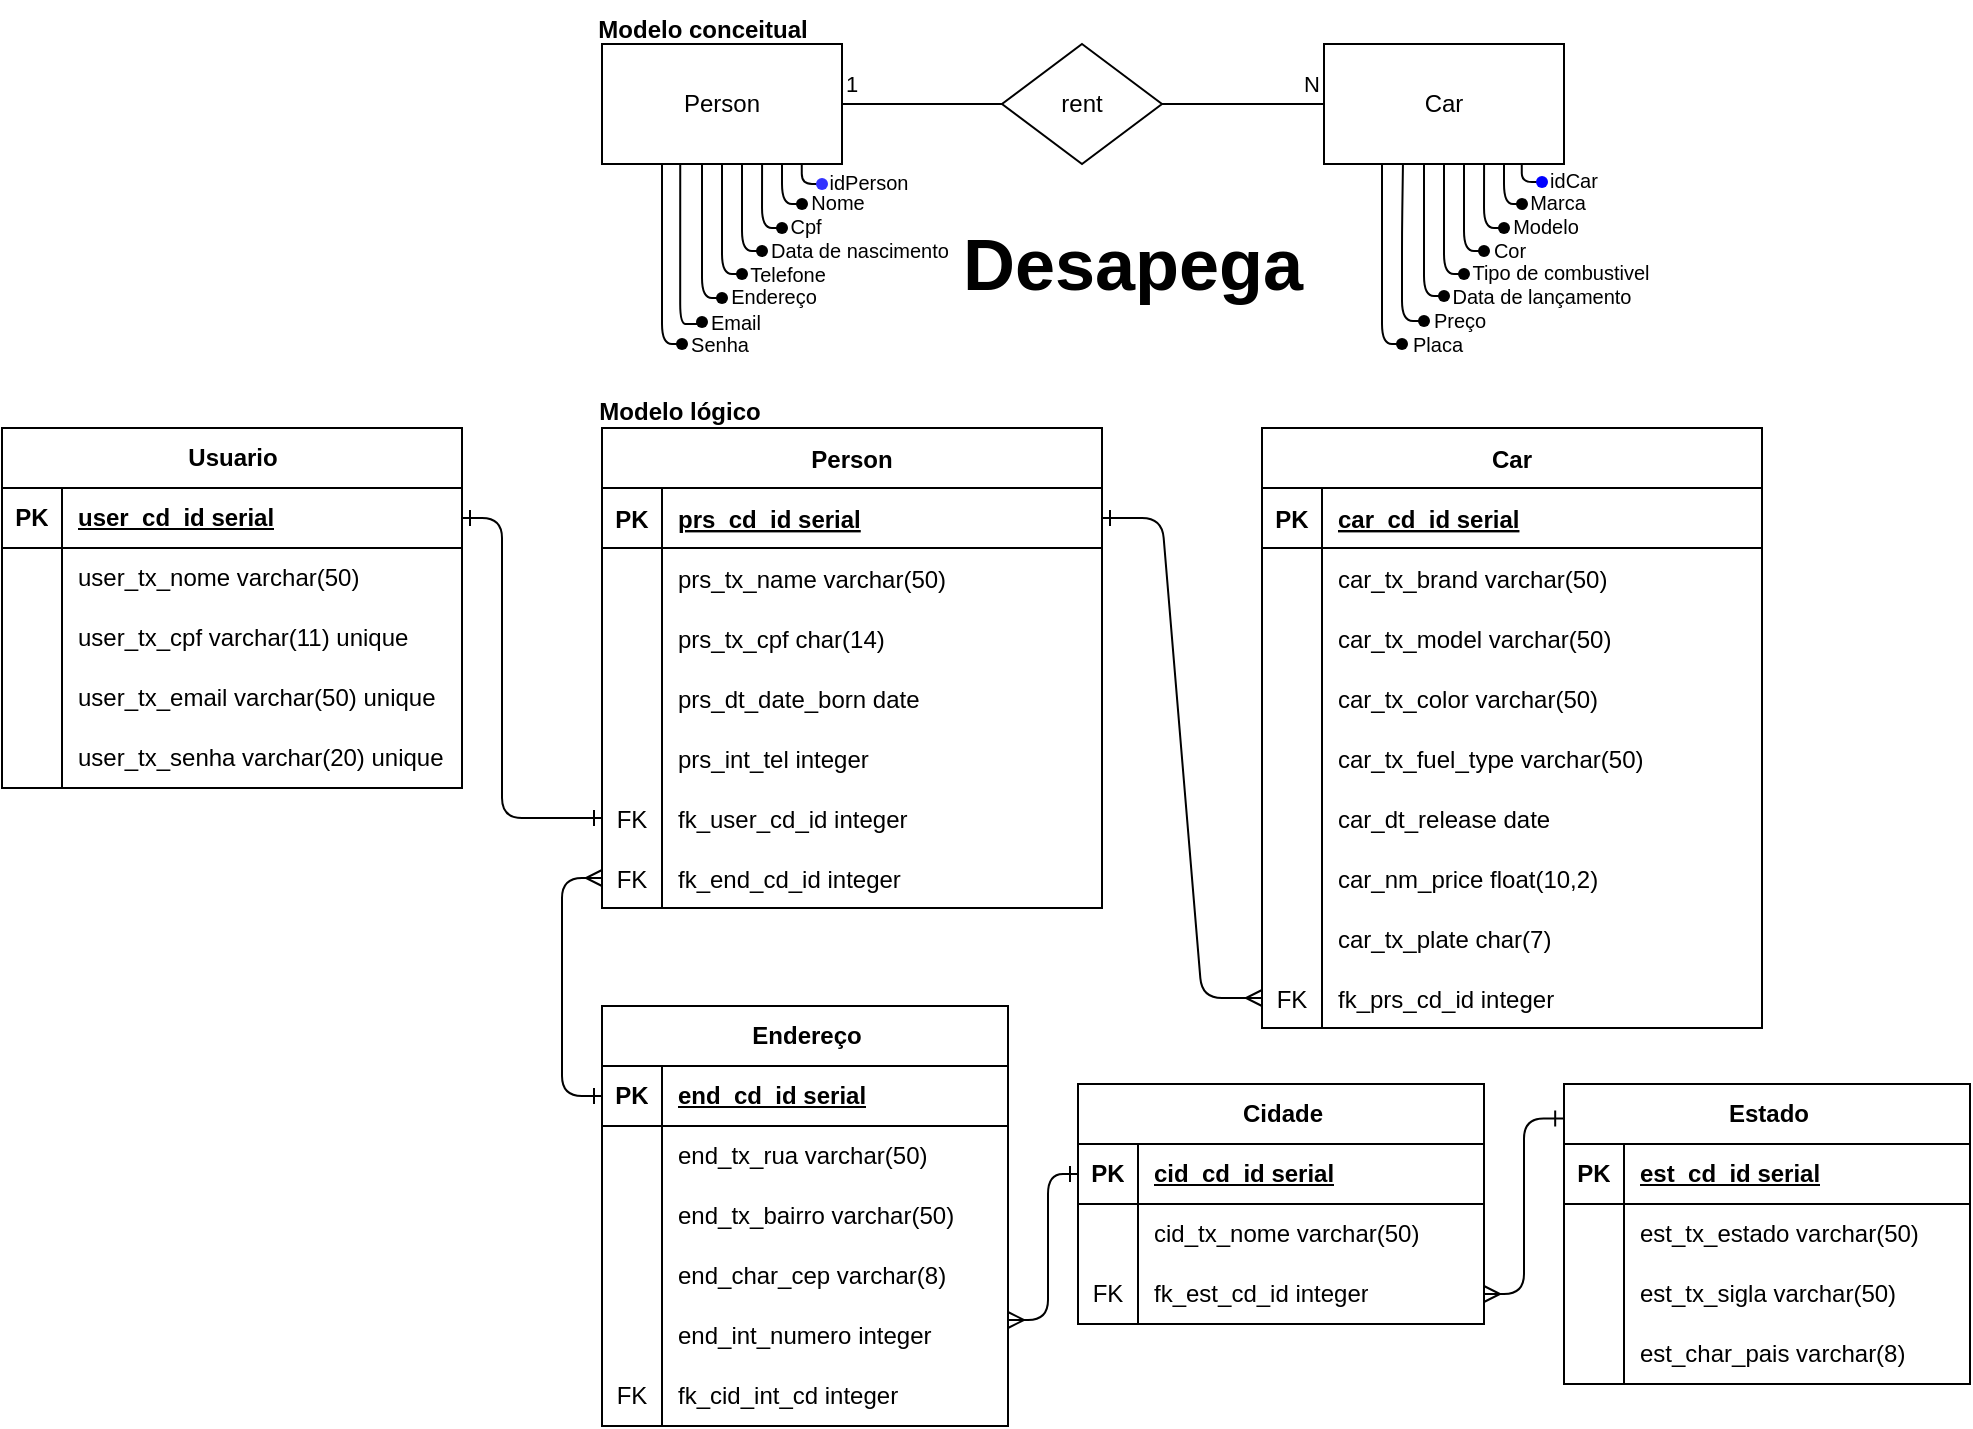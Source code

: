 <mxfile version="21.6.8" type="device">
  <diagram id="R2lEEEUBdFMjLlhIrx00" name="Page-1">
    <mxGraphModel dx="1143" dy="1246" grid="1" gridSize="10" guides="1" tooltips="1" connect="1" arrows="1" fold="1" page="1" pageScale="1" pageWidth="850" pageHeight="1100" math="0" shadow="0" extFonts="Permanent Marker^https://fonts.googleapis.com/css?family=Permanent+Marker">
      <root>
        <mxCell id="0" />
        <mxCell id="1" parent="0" />
        <mxCell id="C-vyLk0tnHw3VtMMgP7b-1" value="" style="edgeStyle=entityRelationEdgeStyle;endArrow=ERmany;startArrow=ERone;endFill=0;startFill=0;entryX=0;entryY=0.5;entryDx=0;entryDy=0;rounded=1;" parent="1" source="C-vyLk0tnHw3VtMMgP7b-24" target="DsiTZNn70ycX-_VobmkY-86" edge="1">
          <mxGeometry width="100" height="100" relative="1" as="geometry">
            <mxPoint x="340" y="720" as="sourcePoint" />
            <mxPoint x="440" y="620" as="targetPoint" />
          </mxGeometry>
        </mxCell>
        <mxCell id="C-vyLk0tnHw3VtMMgP7b-2" value="Car" style="shape=table;startSize=30;container=1;collapsible=1;childLayout=tableLayout;fixedRows=1;rowLines=0;fontStyle=1;align=center;resizeLast=1;rounded=0;" parent="1" vertex="1">
          <mxGeometry x="450" y="152" width="250" height="300" as="geometry" />
        </mxCell>
        <mxCell id="C-vyLk0tnHw3VtMMgP7b-3" value="" style="shape=partialRectangle;collapsible=0;dropTarget=0;pointerEvents=0;fillColor=none;points=[[0,0.5],[1,0.5]];portConstraint=eastwest;top=0;left=0;right=0;bottom=1;rounded=0;" parent="C-vyLk0tnHw3VtMMgP7b-2" vertex="1">
          <mxGeometry y="30" width="250" height="30" as="geometry" />
        </mxCell>
        <mxCell id="C-vyLk0tnHw3VtMMgP7b-4" value="PK" style="shape=partialRectangle;overflow=hidden;connectable=0;fillColor=none;top=0;left=0;bottom=0;right=0;fontStyle=1;rounded=0;" parent="C-vyLk0tnHw3VtMMgP7b-3" vertex="1">
          <mxGeometry width="30" height="30" as="geometry">
            <mxRectangle width="30" height="30" as="alternateBounds" />
          </mxGeometry>
        </mxCell>
        <mxCell id="C-vyLk0tnHw3VtMMgP7b-5" value="car_cd_id serial" style="shape=partialRectangle;overflow=hidden;connectable=0;fillColor=none;top=0;left=0;bottom=0;right=0;align=left;spacingLeft=6;fontStyle=5;rounded=0;" parent="C-vyLk0tnHw3VtMMgP7b-3" vertex="1">
          <mxGeometry x="30" width="220" height="30" as="geometry">
            <mxRectangle width="220" height="30" as="alternateBounds" />
          </mxGeometry>
        </mxCell>
        <mxCell id="C-vyLk0tnHw3VtMMgP7b-6" value="" style="shape=partialRectangle;collapsible=0;dropTarget=0;pointerEvents=0;fillColor=none;points=[[0,0.5],[1,0.5]];portConstraint=eastwest;top=0;left=0;right=0;bottom=0;rounded=0;" parent="C-vyLk0tnHw3VtMMgP7b-2" vertex="1">
          <mxGeometry y="60" width="250" height="30" as="geometry" />
        </mxCell>
        <mxCell id="C-vyLk0tnHw3VtMMgP7b-7" value="" style="shape=partialRectangle;overflow=hidden;connectable=0;fillColor=none;top=0;left=0;bottom=0;right=0;rounded=0;" parent="C-vyLk0tnHw3VtMMgP7b-6" vertex="1">
          <mxGeometry width="30" height="30" as="geometry">
            <mxRectangle width="30" height="30" as="alternateBounds" />
          </mxGeometry>
        </mxCell>
        <mxCell id="C-vyLk0tnHw3VtMMgP7b-8" value="car_tx_brand varchar(50)" style="shape=partialRectangle;overflow=hidden;connectable=0;fillColor=none;top=0;left=0;bottom=0;right=0;align=left;spacingLeft=6;rounded=0;" parent="C-vyLk0tnHw3VtMMgP7b-6" vertex="1">
          <mxGeometry x="30" width="220" height="30" as="geometry">
            <mxRectangle width="220" height="30" as="alternateBounds" />
          </mxGeometry>
        </mxCell>
        <mxCell id="C-vyLk0tnHw3VtMMgP7b-9" value="" style="shape=partialRectangle;collapsible=0;dropTarget=0;pointerEvents=0;fillColor=none;points=[[0,0.5],[1,0.5]];portConstraint=eastwest;top=0;left=0;right=0;bottom=0;rounded=0;" parent="C-vyLk0tnHw3VtMMgP7b-2" vertex="1">
          <mxGeometry y="90" width="250" height="30" as="geometry" />
        </mxCell>
        <mxCell id="C-vyLk0tnHw3VtMMgP7b-10" value="" style="shape=partialRectangle;overflow=hidden;connectable=0;fillColor=none;top=0;left=0;bottom=0;right=0;rounded=0;" parent="C-vyLk0tnHw3VtMMgP7b-9" vertex="1">
          <mxGeometry width="30" height="30" as="geometry">
            <mxRectangle width="30" height="30" as="alternateBounds" />
          </mxGeometry>
        </mxCell>
        <mxCell id="C-vyLk0tnHw3VtMMgP7b-11" value="car_tx_model varchar(50)" style="shape=partialRectangle;overflow=hidden;connectable=0;fillColor=none;top=0;left=0;bottom=0;right=0;align=left;spacingLeft=6;rounded=0;" parent="C-vyLk0tnHw3VtMMgP7b-9" vertex="1">
          <mxGeometry x="30" width="220" height="30" as="geometry">
            <mxRectangle width="220" height="30" as="alternateBounds" />
          </mxGeometry>
        </mxCell>
        <mxCell id="DsiTZNn70ycX-_VobmkY-77" value="" style="shape=partialRectangle;collapsible=0;dropTarget=0;pointerEvents=0;fillColor=none;points=[[0,0.5],[1,0.5]];portConstraint=eastwest;top=0;left=0;right=0;bottom=0;rounded=0;" parent="C-vyLk0tnHw3VtMMgP7b-2" vertex="1">
          <mxGeometry y="120" width="250" height="30" as="geometry" />
        </mxCell>
        <mxCell id="DsiTZNn70ycX-_VobmkY-78" value="" style="shape=partialRectangle;overflow=hidden;connectable=0;fillColor=none;top=0;left=0;bottom=0;right=0;rounded=0;" parent="DsiTZNn70ycX-_VobmkY-77" vertex="1">
          <mxGeometry width="30" height="30" as="geometry">
            <mxRectangle width="30" height="30" as="alternateBounds" />
          </mxGeometry>
        </mxCell>
        <mxCell id="DsiTZNn70ycX-_VobmkY-79" value="car_tx_color varchar(50)" style="shape=partialRectangle;overflow=hidden;connectable=0;fillColor=none;top=0;left=0;bottom=0;right=0;align=left;spacingLeft=6;rounded=0;" parent="DsiTZNn70ycX-_VobmkY-77" vertex="1">
          <mxGeometry x="30" width="220" height="30" as="geometry">
            <mxRectangle width="220" height="30" as="alternateBounds" />
          </mxGeometry>
        </mxCell>
        <mxCell id="DsiTZNn70ycX-_VobmkY-74" value="" style="shape=partialRectangle;collapsible=0;dropTarget=0;pointerEvents=0;fillColor=none;points=[[0,0.5],[1,0.5]];portConstraint=eastwest;top=0;left=0;right=0;bottom=0;rounded=0;" parent="C-vyLk0tnHw3VtMMgP7b-2" vertex="1">
          <mxGeometry y="150" width="250" height="30" as="geometry" />
        </mxCell>
        <mxCell id="DsiTZNn70ycX-_VobmkY-75" value="" style="shape=partialRectangle;overflow=hidden;connectable=0;fillColor=none;top=0;left=0;bottom=0;right=0;rounded=0;" parent="DsiTZNn70ycX-_VobmkY-74" vertex="1">
          <mxGeometry width="30" height="30" as="geometry">
            <mxRectangle width="30" height="30" as="alternateBounds" />
          </mxGeometry>
        </mxCell>
        <mxCell id="DsiTZNn70ycX-_VobmkY-76" value="car_tx_fuel_type varchar(50)" style="shape=partialRectangle;overflow=hidden;connectable=0;fillColor=none;top=0;left=0;bottom=0;right=0;align=left;spacingLeft=6;rounded=0;" parent="DsiTZNn70ycX-_VobmkY-74" vertex="1">
          <mxGeometry x="30" width="220" height="30" as="geometry">
            <mxRectangle width="220" height="30" as="alternateBounds" />
          </mxGeometry>
        </mxCell>
        <mxCell id="DsiTZNn70ycX-_VobmkY-55" value="" style="shape=partialRectangle;collapsible=0;dropTarget=0;pointerEvents=0;fillColor=none;points=[[0,0.5],[1,0.5]];portConstraint=eastwest;top=0;left=0;right=0;bottom=0;rounded=0;" parent="C-vyLk0tnHw3VtMMgP7b-2" vertex="1">
          <mxGeometry y="180" width="250" height="30" as="geometry" />
        </mxCell>
        <mxCell id="DsiTZNn70ycX-_VobmkY-56" value="" style="shape=partialRectangle;overflow=hidden;connectable=0;fillColor=none;top=0;left=0;bottom=0;right=0;rounded=0;" parent="DsiTZNn70ycX-_VobmkY-55" vertex="1">
          <mxGeometry width="30" height="30" as="geometry">
            <mxRectangle width="30" height="30" as="alternateBounds" />
          </mxGeometry>
        </mxCell>
        <mxCell id="DsiTZNn70ycX-_VobmkY-57" value="car_dt_release date" style="shape=partialRectangle;overflow=hidden;connectable=0;fillColor=none;top=0;left=0;bottom=0;right=0;align=left;spacingLeft=6;rounded=0;" parent="DsiTZNn70ycX-_VobmkY-55" vertex="1">
          <mxGeometry x="30" width="220" height="30" as="geometry">
            <mxRectangle width="220" height="30" as="alternateBounds" />
          </mxGeometry>
        </mxCell>
        <mxCell id="DsiTZNn70ycX-_VobmkY-97" value="" style="shape=partialRectangle;collapsible=0;dropTarget=0;pointerEvents=0;fillColor=none;points=[[0,0.5],[1,0.5]];portConstraint=eastwest;top=0;left=0;right=0;bottom=0;rounded=0;" parent="C-vyLk0tnHw3VtMMgP7b-2" vertex="1">
          <mxGeometry y="210" width="250" height="30" as="geometry" />
        </mxCell>
        <mxCell id="DsiTZNn70ycX-_VobmkY-98" value="" style="shape=partialRectangle;overflow=hidden;connectable=0;fillColor=none;top=0;left=0;bottom=0;right=0;rounded=0;" parent="DsiTZNn70ycX-_VobmkY-97" vertex="1">
          <mxGeometry width="30" height="30" as="geometry">
            <mxRectangle width="30" height="30" as="alternateBounds" />
          </mxGeometry>
        </mxCell>
        <mxCell id="DsiTZNn70ycX-_VobmkY-99" value="car_nm_price float(10,2)" style="shape=partialRectangle;overflow=hidden;connectable=0;fillColor=none;top=0;left=0;bottom=0;right=0;align=left;spacingLeft=6;rounded=0;" parent="DsiTZNn70ycX-_VobmkY-97" vertex="1">
          <mxGeometry x="30" width="220" height="30" as="geometry">
            <mxRectangle width="220" height="30" as="alternateBounds" />
          </mxGeometry>
        </mxCell>
        <mxCell id="DsiTZNn70ycX-_VobmkY-100" value="" style="shape=partialRectangle;collapsible=0;dropTarget=0;pointerEvents=0;fillColor=none;points=[[0,0.5],[1,0.5]];portConstraint=eastwest;top=0;left=0;right=0;bottom=0;rounded=0;" parent="C-vyLk0tnHw3VtMMgP7b-2" vertex="1">
          <mxGeometry y="240" width="250" height="30" as="geometry" />
        </mxCell>
        <mxCell id="DsiTZNn70ycX-_VobmkY-101" value="" style="shape=partialRectangle;overflow=hidden;connectable=0;fillColor=none;top=0;left=0;bottom=0;right=0;rounded=0;" parent="DsiTZNn70ycX-_VobmkY-100" vertex="1">
          <mxGeometry width="30" height="30" as="geometry">
            <mxRectangle width="30" height="30" as="alternateBounds" />
          </mxGeometry>
        </mxCell>
        <mxCell id="DsiTZNn70ycX-_VobmkY-102" value="car_tx_plate char(7)" style="shape=partialRectangle;overflow=hidden;connectable=0;fillColor=none;top=0;left=0;bottom=0;right=0;align=left;spacingLeft=6;rounded=0;" parent="DsiTZNn70ycX-_VobmkY-100" vertex="1">
          <mxGeometry x="30" width="220" height="30" as="geometry">
            <mxRectangle width="220" height="30" as="alternateBounds" />
          </mxGeometry>
        </mxCell>
        <mxCell id="DsiTZNn70ycX-_VobmkY-86" value="" style="shape=partialRectangle;collapsible=0;dropTarget=0;pointerEvents=0;fillColor=none;points=[[0,0.5],[1,0.5]];portConstraint=eastwest;top=0;left=0;right=0;bottom=0;rounded=0;" parent="C-vyLk0tnHw3VtMMgP7b-2" vertex="1">
          <mxGeometry y="270" width="250" height="30" as="geometry" />
        </mxCell>
        <mxCell id="DsiTZNn70ycX-_VobmkY-87" value="FK" style="shape=partialRectangle;overflow=hidden;connectable=0;fillColor=none;top=0;left=0;bottom=0;right=0;rounded=0;" parent="DsiTZNn70ycX-_VobmkY-86" vertex="1">
          <mxGeometry width="30" height="30" as="geometry">
            <mxRectangle width="30" height="30" as="alternateBounds" />
          </mxGeometry>
        </mxCell>
        <mxCell id="DsiTZNn70ycX-_VobmkY-88" value="fk_prs_cd_id integer" style="shape=partialRectangle;overflow=hidden;connectable=0;fillColor=none;top=0;left=0;bottom=0;right=0;align=left;spacingLeft=6;rounded=0;" parent="DsiTZNn70ycX-_VobmkY-86" vertex="1">
          <mxGeometry x="30" width="220" height="30" as="geometry">
            <mxRectangle width="220" height="30" as="alternateBounds" />
          </mxGeometry>
        </mxCell>
        <mxCell id="C-vyLk0tnHw3VtMMgP7b-23" value="Person" style="shape=table;startSize=30;container=1;collapsible=1;childLayout=tableLayout;fixedRows=1;rowLines=0;fontStyle=1;align=center;resizeLast=1;rounded=0;" parent="1" vertex="1">
          <mxGeometry x="120" y="152" width="250" height="240" as="geometry" />
        </mxCell>
        <mxCell id="C-vyLk0tnHw3VtMMgP7b-24" value="" style="shape=partialRectangle;collapsible=0;dropTarget=0;pointerEvents=0;fillColor=none;points=[[0,0.5],[1,0.5]];portConstraint=eastwest;top=0;left=0;right=0;bottom=1;rounded=0;" parent="C-vyLk0tnHw3VtMMgP7b-23" vertex="1">
          <mxGeometry y="30" width="250" height="30" as="geometry" />
        </mxCell>
        <mxCell id="C-vyLk0tnHw3VtMMgP7b-25" value="PK" style="shape=partialRectangle;overflow=hidden;connectable=0;fillColor=none;top=0;left=0;bottom=0;right=0;fontStyle=1;rounded=0;" parent="C-vyLk0tnHw3VtMMgP7b-24" vertex="1">
          <mxGeometry width="30" height="30" as="geometry">
            <mxRectangle width="30" height="30" as="alternateBounds" />
          </mxGeometry>
        </mxCell>
        <mxCell id="C-vyLk0tnHw3VtMMgP7b-26" value="prs_cd_id serial" style="shape=partialRectangle;overflow=hidden;connectable=0;fillColor=none;top=0;left=0;bottom=0;right=0;align=left;spacingLeft=6;fontStyle=5;rounded=0;" parent="C-vyLk0tnHw3VtMMgP7b-24" vertex="1">
          <mxGeometry x="30" width="220" height="30" as="geometry">
            <mxRectangle width="220" height="30" as="alternateBounds" />
          </mxGeometry>
        </mxCell>
        <mxCell id="C-vyLk0tnHw3VtMMgP7b-27" value="" style="shape=partialRectangle;collapsible=0;dropTarget=0;pointerEvents=0;fillColor=none;points=[[0,0.5],[1,0.5]];portConstraint=eastwest;top=0;left=0;right=0;bottom=0;rounded=0;" parent="C-vyLk0tnHw3VtMMgP7b-23" vertex="1">
          <mxGeometry y="60" width="250" height="30" as="geometry" />
        </mxCell>
        <mxCell id="C-vyLk0tnHw3VtMMgP7b-28" value="" style="shape=partialRectangle;overflow=hidden;connectable=0;fillColor=none;top=0;left=0;bottom=0;right=0;rounded=0;" parent="C-vyLk0tnHw3VtMMgP7b-27" vertex="1">
          <mxGeometry width="30" height="30" as="geometry">
            <mxRectangle width="30" height="30" as="alternateBounds" />
          </mxGeometry>
        </mxCell>
        <mxCell id="C-vyLk0tnHw3VtMMgP7b-29" value="prs_tx_name varchar(50)" style="shape=partialRectangle;overflow=hidden;connectable=0;fillColor=none;top=0;left=0;bottom=0;right=0;align=left;spacingLeft=6;rounded=0;" parent="C-vyLk0tnHw3VtMMgP7b-27" vertex="1">
          <mxGeometry x="30" width="220" height="30" as="geometry">
            <mxRectangle width="220" height="30" as="alternateBounds" />
          </mxGeometry>
        </mxCell>
        <mxCell id="DsiTZNn70ycX-_VobmkY-1" value="" style="shape=partialRectangle;collapsible=0;dropTarget=0;pointerEvents=0;fillColor=none;points=[[0,0.5],[1,0.5]];portConstraint=eastwest;top=0;left=0;right=0;bottom=0;rounded=0;" parent="C-vyLk0tnHw3VtMMgP7b-23" vertex="1">
          <mxGeometry y="90" width="250" height="30" as="geometry" />
        </mxCell>
        <mxCell id="DsiTZNn70ycX-_VobmkY-2" value="" style="shape=partialRectangle;overflow=hidden;connectable=0;fillColor=none;top=0;left=0;bottom=0;right=0;rounded=0;" parent="DsiTZNn70ycX-_VobmkY-1" vertex="1">
          <mxGeometry width="30" height="30" as="geometry">
            <mxRectangle width="30" height="30" as="alternateBounds" />
          </mxGeometry>
        </mxCell>
        <mxCell id="DsiTZNn70ycX-_VobmkY-3" value="prs_tx_cpf char(14)" style="shape=partialRectangle;overflow=hidden;connectable=0;fillColor=none;top=0;left=0;bottom=0;right=0;align=left;spacingLeft=6;rounded=0;" parent="DsiTZNn70ycX-_VobmkY-1" vertex="1">
          <mxGeometry x="30" width="220" height="30" as="geometry">
            <mxRectangle width="220" height="30" as="alternateBounds" />
          </mxGeometry>
        </mxCell>
        <mxCell id="DsiTZNn70ycX-_VobmkY-4" value="" style="shape=partialRectangle;collapsible=0;dropTarget=0;pointerEvents=0;fillColor=none;points=[[0,0.5],[1,0.5]];portConstraint=eastwest;top=0;left=0;right=0;bottom=0;rounded=0;" parent="C-vyLk0tnHw3VtMMgP7b-23" vertex="1">
          <mxGeometry y="120" width="250" height="30" as="geometry" />
        </mxCell>
        <mxCell id="DsiTZNn70ycX-_VobmkY-5" value="" style="shape=partialRectangle;overflow=hidden;connectable=0;fillColor=none;top=0;left=0;bottom=0;right=0;rounded=0;" parent="DsiTZNn70ycX-_VobmkY-4" vertex="1">
          <mxGeometry width="30" height="30" as="geometry">
            <mxRectangle width="30" height="30" as="alternateBounds" />
          </mxGeometry>
        </mxCell>
        <mxCell id="DsiTZNn70ycX-_VobmkY-6" value="prs_dt_date_born date" style="shape=partialRectangle;overflow=hidden;connectable=0;fillColor=none;top=0;left=0;bottom=0;right=0;align=left;spacingLeft=6;rounded=0;" parent="DsiTZNn70ycX-_VobmkY-4" vertex="1">
          <mxGeometry x="30" width="220" height="30" as="geometry">
            <mxRectangle width="220" height="30" as="alternateBounds" />
          </mxGeometry>
        </mxCell>
        <mxCell id="DsiTZNn70ycX-_VobmkY-7" value="" style="shape=partialRectangle;collapsible=0;dropTarget=0;pointerEvents=0;fillColor=none;points=[[0,0.5],[1,0.5]];portConstraint=eastwest;top=0;left=0;right=0;bottom=0;rounded=0;" parent="C-vyLk0tnHw3VtMMgP7b-23" vertex="1">
          <mxGeometry y="150" width="250" height="30" as="geometry" />
        </mxCell>
        <mxCell id="DsiTZNn70ycX-_VobmkY-8" value="" style="shape=partialRectangle;overflow=hidden;connectable=0;fillColor=none;top=0;left=0;bottom=0;right=0;rounded=0;" parent="DsiTZNn70ycX-_VobmkY-7" vertex="1">
          <mxGeometry width="30" height="30" as="geometry">
            <mxRectangle width="30" height="30" as="alternateBounds" />
          </mxGeometry>
        </mxCell>
        <mxCell id="DsiTZNn70ycX-_VobmkY-9" value="prs_int_tel integer" style="shape=partialRectangle;overflow=hidden;connectable=0;fillColor=none;top=0;left=0;bottom=0;right=0;align=left;spacingLeft=6;rounded=0;" parent="DsiTZNn70ycX-_VobmkY-7" vertex="1">
          <mxGeometry x="30" width="220" height="30" as="geometry">
            <mxRectangle width="220" height="30" as="alternateBounds" />
          </mxGeometry>
        </mxCell>
        <mxCell id="v4RCr3FpycXayM6kKapO-109" value="" style="shape=partialRectangle;collapsible=0;dropTarget=0;pointerEvents=0;fillColor=none;points=[[0,0.5],[1,0.5]];portConstraint=eastwest;top=0;left=0;right=0;bottom=0;rounded=0;" vertex="1" parent="C-vyLk0tnHw3VtMMgP7b-23">
          <mxGeometry y="180" width="250" height="30" as="geometry" />
        </mxCell>
        <mxCell id="v4RCr3FpycXayM6kKapO-110" value="FK" style="shape=partialRectangle;overflow=hidden;connectable=0;fillColor=none;top=0;left=0;bottom=0;right=0;rounded=0;" vertex="1" parent="v4RCr3FpycXayM6kKapO-109">
          <mxGeometry width="30" height="30" as="geometry">
            <mxRectangle width="30" height="30" as="alternateBounds" />
          </mxGeometry>
        </mxCell>
        <mxCell id="v4RCr3FpycXayM6kKapO-111" value="fk_user_cd_id integer" style="shape=partialRectangle;overflow=hidden;connectable=0;fillColor=none;top=0;left=0;bottom=0;right=0;align=left;spacingLeft=6;rounded=0;" vertex="1" parent="v4RCr3FpycXayM6kKapO-109">
          <mxGeometry x="30" width="220" height="30" as="geometry">
            <mxRectangle width="220" height="30" as="alternateBounds" />
          </mxGeometry>
        </mxCell>
        <mxCell id="v4RCr3FpycXayM6kKapO-113" value="" style="shape=partialRectangle;collapsible=0;dropTarget=0;pointerEvents=0;fillColor=none;points=[[0,0.5],[1,0.5]];portConstraint=eastwest;top=0;left=0;right=0;bottom=0;rounded=0;" vertex="1" parent="C-vyLk0tnHw3VtMMgP7b-23">
          <mxGeometry y="210" width="250" height="30" as="geometry" />
        </mxCell>
        <mxCell id="v4RCr3FpycXayM6kKapO-114" value="FK" style="shape=partialRectangle;overflow=hidden;connectable=0;fillColor=none;top=0;left=0;bottom=0;right=0;rounded=0;" vertex="1" parent="v4RCr3FpycXayM6kKapO-113">
          <mxGeometry width="30" height="30" as="geometry">
            <mxRectangle width="30" height="30" as="alternateBounds" />
          </mxGeometry>
        </mxCell>
        <mxCell id="v4RCr3FpycXayM6kKapO-115" value="fk_end_cd_id integer" style="shape=partialRectangle;overflow=hidden;connectable=0;fillColor=none;top=0;left=0;bottom=0;right=0;align=left;spacingLeft=6;rounded=0;" vertex="1" parent="v4RCr3FpycXayM6kKapO-113">
          <mxGeometry x="30" width="220" height="30" as="geometry">
            <mxRectangle width="220" height="30" as="alternateBounds" />
          </mxGeometry>
        </mxCell>
        <mxCell id="DsiTZNn70ycX-_VobmkY-10" value="Person" style="rounded=0;whiteSpace=wrap;html=1;" parent="1" vertex="1">
          <mxGeometry x="120" y="-40" width="120" height="60" as="geometry" />
        </mxCell>
        <mxCell id="DsiTZNn70ycX-_VobmkY-12" value="rent" style="rhombus;whiteSpace=wrap;html=1;rounded=0;" parent="1" vertex="1">
          <mxGeometry x="320" y="-40" width="80" height="60" as="geometry" />
        </mxCell>
        <mxCell id="DsiTZNn70ycX-_VobmkY-13" value="" style="endArrow=none;html=1;rounded=0;exitX=1;exitY=0.5;exitDx=0;exitDy=0;entryX=0;entryY=0.5;entryDx=0;entryDy=0;" parent="1" source="DsiTZNn70ycX-_VobmkY-10" target="DsiTZNn70ycX-_VobmkY-12" edge="1">
          <mxGeometry width="50" height="50" relative="1" as="geometry">
            <mxPoint x="360" y="150" as="sourcePoint" />
            <mxPoint x="410" y="100" as="targetPoint" />
          </mxGeometry>
        </mxCell>
        <mxCell id="DsiTZNn70ycX-_VobmkY-14" value="" style="endArrow=none;html=1;rounded=0;entryX=0;entryY=0.5;entryDx=0;entryDy=0;" parent="1" edge="1">
          <mxGeometry width="50" height="50" relative="1" as="geometry">
            <mxPoint x="400" y="-10" as="sourcePoint" />
            <mxPoint x="490" y="-10" as="targetPoint" />
          </mxGeometry>
        </mxCell>
        <mxCell id="DsiTZNn70ycX-_VobmkY-16" style="edgeStyle=orthogonalEdgeStyle;rounded=1;orthogonalLoop=1;jettySize=auto;html=1;entryX=0.75;entryY=1;entryDx=0;entryDy=0;endArrow=none;endFill=0;" parent="1" source="DsiTZNn70ycX-_VobmkY-15" target="DsiTZNn70ycX-_VobmkY-10" edge="1">
          <mxGeometry relative="1" as="geometry" />
        </mxCell>
        <mxCell id="DsiTZNn70ycX-_VobmkY-15" value="" style="shape=waypoint;sketch=0;fillStyle=solid;size=6;pointerEvents=1;points=[];fillColor=none;resizable=0;rotatable=0;perimeter=centerPerimeter;snapToPoint=1;rounded=0;" parent="1" vertex="1">
          <mxGeometry x="210" y="30" width="20" height="20" as="geometry" />
        </mxCell>
        <mxCell id="DsiTZNn70ycX-_VobmkY-18" value="&lt;font style=&quot;font-size: 10px;&quot;&gt;Nome&lt;/font&gt;" style="text;html=1;strokeColor=none;fillColor=none;align=center;verticalAlign=middle;whiteSpace=wrap;rounded=0;" parent="1" vertex="1">
          <mxGeometry x="220" y="31" width="36" height="15" as="geometry" />
        </mxCell>
        <mxCell id="DsiTZNn70ycX-_VobmkY-19" value="&lt;font style=&quot;font-size: 10px;&quot;&gt;Cpf&lt;/font&gt;" style="text;html=1;strokeColor=none;fillColor=none;align=center;verticalAlign=middle;whiteSpace=wrap;rounded=0;" parent="1" vertex="1">
          <mxGeometry x="209" y="43" width="26" height="15" as="geometry" />
        </mxCell>
        <mxCell id="DsiTZNn70ycX-_VobmkY-21" style="edgeStyle=orthogonalEdgeStyle;rounded=1;orthogonalLoop=1;jettySize=auto;html=1;entryX=0.667;entryY=1;entryDx=0;entryDy=0;entryPerimeter=0;endArrow=none;endFill=0;" parent="1" source="DsiTZNn70ycX-_VobmkY-20" target="DsiTZNn70ycX-_VobmkY-10" edge="1">
          <mxGeometry relative="1" as="geometry" />
        </mxCell>
        <mxCell id="DsiTZNn70ycX-_VobmkY-20" value="" style="shape=waypoint;sketch=0;fillStyle=solid;size=6;pointerEvents=1;points=[];fillColor=none;resizable=0;rotatable=0;perimeter=centerPerimeter;snapToPoint=1;rounded=0;" parent="1" vertex="1">
          <mxGeometry x="200" y="42" width="20" height="20" as="geometry" />
        </mxCell>
        <mxCell id="DsiTZNn70ycX-_VobmkY-23" value="&lt;font style=&quot;font-size: 10px;&quot;&gt;Data de nascimento&lt;/font&gt;" style="text;html=1;strokeColor=none;fillColor=none;align=center;verticalAlign=middle;whiteSpace=wrap;rounded=0;" parent="1" vertex="1">
          <mxGeometry x="201" y="55" width="96" height="15" as="geometry" />
        </mxCell>
        <mxCell id="DsiTZNn70ycX-_VobmkY-25" style="edgeStyle=orthogonalEdgeStyle;shape=connector;rounded=1;orthogonalLoop=1;jettySize=auto;html=1;labelBackgroundColor=default;strokeColor=default;fontFamily=Helvetica;fontSize=11;fontColor=default;endArrow=none;endFill=0;" parent="1" source="DsiTZNn70ycX-_VobmkY-24" edge="1">
          <mxGeometry relative="1" as="geometry">
            <mxPoint x="214" y="64.5" as="sourcePoint" />
            <mxPoint x="190" y="20" as="targetPoint" />
            <Array as="points">
              <mxPoint x="190" y="64" />
            </Array>
          </mxGeometry>
        </mxCell>
        <mxCell id="DsiTZNn70ycX-_VobmkY-24" value="" style="shape=waypoint;sketch=0;fillStyle=solid;size=6;pointerEvents=1;points=[];fillColor=none;resizable=0;rotatable=0;perimeter=centerPerimeter;snapToPoint=1;rounded=0;" parent="1" vertex="1">
          <mxGeometry x="190" y="53.5" width="20" height="20" as="geometry" />
        </mxCell>
        <mxCell id="DsiTZNn70ycX-_VobmkY-27" value="&lt;font style=&quot;font-size: 10px;&quot;&gt;Telefone&lt;/font&gt;" style="text;html=1;strokeColor=none;fillColor=none;align=center;verticalAlign=middle;whiteSpace=wrap;rounded=0;" parent="1" vertex="1">
          <mxGeometry x="190" y="67" width="46" height="15" as="geometry" />
        </mxCell>
        <mxCell id="DsiTZNn70ycX-_VobmkY-29" style="edgeStyle=orthogonalEdgeStyle;shape=connector;rounded=1;orthogonalLoop=1;jettySize=auto;html=1;labelBackgroundColor=default;strokeColor=default;fontFamily=Helvetica;fontSize=11;fontColor=default;endArrow=none;endFill=0;entryX=0.5;entryY=1;entryDx=0;entryDy=0;" parent="1" source="DsiTZNn70ycX-_VobmkY-28" target="DsiTZNn70ycX-_VobmkY-10" edge="1">
          <mxGeometry relative="1" as="geometry">
            <mxPoint x="180" y="78" as="targetPoint" />
            <Array as="points">
              <mxPoint x="180" y="75" />
            </Array>
          </mxGeometry>
        </mxCell>
        <mxCell id="DsiTZNn70ycX-_VobmkY-28" value="" style="shape=waypoint;sketch=0;fillStyle=solid;size=6;pointerEvents=1;points=[];fillColor=none;resizable=0;rotatable=0;perimeter=centerPerimeter;snapToPoint=1;rounded=0;" parent="1" vertex="1">
          <mxGeometry x="180" y="65" width="20" height="20" as="geometry" />
        </mxCell>
        <mxCell id="DsiTZNn70ycX-_VobmkY-30" value="&lt;font style=&quot;font-size: 10px;&quot;&gt;Endereço&lt;/font&gt;" style="text;html=1;strokeColor=none;fillColor=none;align=center;verticalAlign=middle;whiteSpace=wrap;rounded=0;" parent="1" vertex="1">
          <mxGeometry x="183" y="78" width="46" height="15" as="geometry" />
        </mxCell>
        <mxCell id="DsiTZNn70ycX-_VobmkY-32" style="edgeStyle=orthogonalEdgeStyle;shape=connector;rounded=1;orthogonalLoop=1;jettySize=auto;html=1;labelBackgroundColor=default;strokeColor=default;fontFamily=Helvetica;fontSize=11;fontColor=default;endArrow=none;endFill=0;" parent="1" source="DsiTZNn70ycX-_VobmkY-31" edge="1">
          <mxGeometry relative="1" as="geometry">
            <mxPoint x="170" y="20" as="targetPoint" />
            <Array as="points">
              <mxPoint x="170" y="87" />
            </Array>
          </mxGeometry>
        </mxCell>
        <mxCell id="DsiTZNn70ycX-_VobmkY-31" value="" style="shape=waypoint;sketch=0;fillStyle=solid;size=6;pointerEvents=1;points=[];fillColor=none;resizable=0;rotatable=0;perimeter=centerPerimeter;snapToPoint=1;rounded=0;" parent="1" vertex="1">
          <mxGeometry x="170" y="77" width="20" height="20" as="geometry" />
        </mxCell>
        <mxCell id="DsiTZNn70ycX-_VobmkY-36" value="1" style="text;html=1;strokeColor=none;fillColor=none;align=center;verticalAlign=middle;whiteSpace=wrap;rounded=0;fontSize=11;fontFamily=Helvetica;fontColor=default;" parent="1" vertex="1">
          <mxGeometry x="240" y="-30" width="10" height="20" as="geometry" />
        </mxCell>
        <mxCell id="DsiTZNn70ycX-_VobmkY-37" value="N" style="text;html=1;strokeColor=none;fillColor=none;align=center;verticalAlign=middle;whiteSpace=wrap;rounded=0;fontSize=11;fontFamily=Helvetica;fontColor=default;" parent="1" vertex="1">
          <mxGeometry x="470" y="-30" width="10" height="20" as="geometry" />
        </mxCell>
        <mxCell id="DsiTZNn70ycX-_VobmkY-38" value="Car" style="rounded=0;whiteSpace=wrap;html=1;" parent="1" vertex="1">
          <mxGeometry x="481" y="-40" width="120" height="60" as="geometry" />
        </mxCell>
        <mxCell id="DsiTZNn70ycX-_VobmkY-39" style="edgeStyle=orthogonalEdgeStyle;rounded=1;orthogonalLoop=1;jettySize=auto;html=1;entryX=0.75;entryY=1;entryDx=0;entryDy=0;endArrow=none;endFill=0;" parent="1" source="DsiTZNn70ycX-_VobmkY-40" target="DsiTZNn70ycX-_VobmkY-38" edge="1">
          <mxGeometry relative="1" as="geometry" />
        </mxCell>
        <mxCell id="DsiTZNn70ycX-_VobmkY-40" value="" style="shape=waypoint;sketch=0;fillStyle=solid;size=6;pointerEvents=1;points=[];fillColor=none;resizable=0;rotatable=0;perimeter=centerPerimeter;snapToPoint=1;rounded=0;" parent="1" vertex="1">
          <mxGeometry x="570" y="30" width="20" height="20" as="geometry" />
        </mxCell>
        <mxCell id="DsiTZNn70ycX-_VobmkY-41" value="&lt;font style=&quot;font-size: 10px;&quot;&gt;Marca&lt;/font&gt;" style="text;html=1;strokeColor=none;fillColor=none;align=center;verticalAlign=middle;whiteSpace=wrap;rounded=0;" parent="1" vertex="1">
          <mxGeometry x="580" y="31" width="36" height="15" as="geometry" />
        </mxCell>
        <mxCell id="DsiTZNn70ycX-_VobmkY-42" value="&lt;span style=&quot;font-size: 10px;&quot;&gt;Modelo&lt;/span&gt;" style="text;html=1;strokeColor=none;fillColor=none;align=center;verticalAlign=middle;whiteSpace=wrap;rounded=0;" parent="1" vertex="1">
          <mxGeometry x="574" y="42" width="36" height="17" as="geometry" />
        </mxCell>
        <mxCell id="DsiTZNn70ycX-_VobmkY-43" style="edgeStyle=orthogonalEdgeStyle;rounded=1;orthogonalLoop=1;jettySize=auto;html=1;entryX=0.667;entryY=1;entryDx=0;entryDy=0;entryPerimeter=0;endArrow=none;endFill=0;" parent="1" source="DsiTZNn70ycX-_VobmkY-44" target="DsiTZNn70ycX-_VobmkY-38" edge="1">
          <mxGeometry relative="1" as="geometry" />
        </mxCell>
        <mxCell id="DsiTZNn70ycX-_VobmkY-44" value="" style="shape=waypoint;sketch=0;fillStyle=solid;size=6;pointerEvents=1;points=[];fillColor=none;resizable=0;rotatable=0;perimeter=centerPerimeter;snapToPoint=1;rounded=0;" parent="1" vertex="1">
          <mxGeometry x="561" y="42" width="20" height="20" as="geometry" />
        </mxCell>
        <mxCell id="DsiTZNn70ycX-_VobmkY-45" value="&lt;font style=&quot;font-size: 10px;&quot;&gt;Data de lançamento&lt;/font&gt;" style="text;html=1;strokeColor=none;fillColor=none;align=center;verticalAlign=middle;whiteSpace=wrap;rounded=0;" parent="1" vertex="1">
          <mxGeometry x="542" y="78" width="96" height="15" as="geometry" />
        </mxCell>
        <mxCell id="DsiTZNn70ycX-_VobmkY-46" style="edgeStyle=orthogonalEdgeStyle;shape=connector;rounded=1;orthogonalLoop=1;jettySize=auto;html=1;labelBackgroundColor=default;strokeColor=default;fontFamily=Helvetica;fontSize=11;fontColor=default;endArrow=none;endFill=0;" parent="1" source="DsiTZNn70ycX-_VobmkY-47" edge="1">
          <mxGeometry relative="1" as="geometry">
            <mxPoint x="575" y="64.5" as="sourcePoint" />
            <mxPoint x="551" y="20" as="targetPoint" />
            <Array as="points">
              <mxPoint x="551" y="64" />
            </Array>
          </mxGeometry>
        </mxCell>
        <mxCell id="DsiTZNn70ycX-_VobmkY-47" value="" style="shape=waypoint;sketch=0;fillStyle=solid;size=6;pointerEvents=1;points=[];fillColor=none;resizable=0;rotatable=0;perimeter=centerPerimeter;snapToPoint=1;rounded=0;" parent="1" vertex="1">
          <mxGeometry x="551" y="53.5" width="20" height="20" as="geometry" />
        </mxCell>
        <mxCell id="DsiTZNn70ycX-_VobmkY-48" value="&lt;font style=&quot;font-size: 10px;&quot;&gt;Tipo de combustivel&lt;/font&gt;" style="text;html=1;strokeColor=none;fillColor=none;align=center;verticalAlign=middle;whiteSpace=wrap;rounded=0;" parent="1" vertex="1">
          <mxGeometry x="552" y="66" width="95" height="15" as="geometry" />
        </mxCell>
        <mxCell id="DsiTZNn70ycX-_VobmkY-49" style="edgeStyle=orthogonalEdgeStyle;shape=connector;rounded=1;orthogonalLoop=1;jettySize=auto;html=1;labelBackgroundColor=default;strokeColor=default;fontFamily=Helvetica;fontSize=11;fontColor=default;endArrow=none;endFill=0;entryX=0.5;entryY=1;entryDx=0;entryDy=0;" parent="1" source="DsiTZNn70ycX-_VobmkY-50" target="DsiTZNn70ycX-_VobmkY-38" edge="1">
          <mxGeometry relative="1" as="geometry">
            <mxPoint x="541" y="78" as="targetPoint" />
            <Array as="points">
              <mxPoint x="541" y="75" />
            </Array>
          </mxGeometry>
        </mxCell>
        <mxCell id="DsiTZNn70ycX-_VobmkY-50" value="" style="shape=waypoint;sketch=0;fillStyle=solid;size=6;pointerEvents=1;points=[];fillColor=none;resizable=0;rotatable=0;perimeter=centerPerimeter;snapToPoint=1;rounded=0;" parent="1" vertex="1">
          <mxGeometry x="541" y="65" width="20" height="20" as="geometry" />
        </mxCell>
        <mxCell id="DsiTZNn70ycX-_VobmkY-51" value="&lt;font style=&quot;font-size: 10px;&quot;&gt;Cor&lt;/font&gt;" style="text;html=1;strokeColor=none;fillColor=none;align=center;verticalAlign=middle;whiteSpace=wrap;rounded=0;" parent="1" vertex="1">
          <mxGeometry x="563" y="55" width="22" height="15" as="geometry" />
        </mxCell>
        <mxCell id="DsiTZNn70ycX-_VobmkY-52" style="edgeStyle=orthogonalEdgeStyle;shape=connector;rounded=1;orthogonalLoop=1;jettySize=auto;html=1;labelBackgroundColor=default;strokeColor=default;fontFamily=Helvetica;fontSize=11;fontColor=default;endArrow=none;endFill=0;" parent="1" source="DsiTZNn70ycX-_VobmkY-53" edge="1">
          <mxGeometry relative="1" as="geometry">
            <mxPoint x="531" y="20" as="targetPoint" />
            <Array as="points">
              <mxPoint x="531" y="86" />
            </Array>
            <mxPoint x="541" y="85" as="sourcePoint" />
          </mxGeometry>
        </mxCell>
        <mxCell id="DsiTZNn70ycX-_VobmkY-53" value="" style="shape=waypoint;sketch=0;fillStyle=solid;size=6;pointerEvents=1;points=[];fillColor=none;resizable=0;rotatable=0;perimeter=centerPerimeter;snapToPoint=1;rounded=0;" parent="1" vertex="1">
          <mxGeometry x="531" y="76" width="20" height="20" as="geometry" />
        </mxCell>
        <mxCell id="DsiTZNn70ycX-_VobmkY-89" value="&lt;span style=&quot;font-size: 10px;&quot;&gt;Preço&lt;/span&gt;" style="text;html=1;strokeColor=none;fillColor=none;align=center;verticalAlign=middle;whiteSpace=wrap;rounded=0;" parent="1" vertex="1">
          <mxGeometry x="533" y="89" width="32" height="17" as="geometry" />
        </mxCell>
        <mxCell id="DsiTZNn70ycX-_VobmkY-91" style="edgeStyle=orthogonalEdgeStyle;shape=connector;rounded=1;orthogonalLoop=1;jettySize=auto;html=1;entryX=0.329;entryY=0.996;entryDx=0;entryDy=0;entryPerimeter=0;labelBackgroundColor=default;strokeColor=default;fontFamily=Helvetica;fontSize=11;fontColor=default;endArrow=none;endFill=0;" parent="1" source="DsiTZNn70ycX-_VobmkY-90" target="DsiTZNn70ycX-_VobmkY-38" edge="1">
          <mxGeometry relative="1" as="geometry">
            <Array as="points">
              <mxPoint x="520" y="99" />
              <mxPoint x="520" y="54" />
              <mxPoint x="521" y="54" />
            </Array>
          </mxGeometry>
        </mxCell>
        <mxCell id="DsiTZNn70ycX-_VobmkY-90" value="" style="shape=waypoint;sketch=0;fillStyle=solid;size=6;pointerEvents=1;points=[];fillColor=none;resizable=0;rotatable=0;perimeter=centerPerimeter;snapToPoint=1;rounded=0;" parent="1" vertex="1">
          <mxGeometry x="521" y="88.5" width="20" height="20" as="geometry" />
        </mxCell>
        <mxCell id="DsiTZNn70ycX-_VobmkY-93" value="&lt;span style=&quot;font-size: 10px;&quot;&gt;Placa&lt;/span&gt;" style="text;html=1;strokeColor=none;fillColor=none;align=center;verticalAlign=middle;whiteSpace=wrap;rounded=0;" parent="1" vertex="1">
          <mxGeometry x="522" y="101" width="32" height="17" as="geometry" />
        </mxCell>
        <mxCell id="DsiTZNn70ycX-_VobmkY-95" style="edgeStyle=orthogonalEdgeStyle;shape=connector;rounded=1;orthogonalLoop=1;jettySize=auto;html=1;labelBackgroundColor=default;strokeColor=default;fontFamily=Helvetica;fontSize=11;fontColor=default;endArrow=none;endFill=0;" parent="1" source="DsiTZNn70ycX-_VobmkY-94" edge="1">
          <mxGeometry relative="1" as="geometry">
            <Array as="points">
              <mxPoint x="510" y="110" />
              <mxPoint x="510" y="20" />
            </Array>
            <mxPoint x="510" y="20" as="targetPoint" />
          </mxGeometry>
        </mxCell>
        <mxCell id="DsiTZNn70ycX-_VobmkY-94" value="" style="shape=waypoint;sketch=0;fillStyle=solid;size=6;pointerEvents=1;points=[];fillColor=none;resizable=0;rotatable=0;perimeter=centerPerimeter;snapToPoint=1;rounded=0;" parent="1" vertex="1">
          <mxGeometry x="510" y="100" width="20" height="20" as="geometry" />
        </mxCell>
        <mxCell id="DsiTZNn70ycX-_VobmkY-105" style="edgeStyle=orthogonalEdgeStyle;shape=connector;rounded=1;orthogonalLoop=1;jettySize=auto;html=1;labelBackgroundColor=default;strokeColor=default;fontFamily=Helvetica;fontSize=11;fontColor=default;endArrow=none;endFill=0;entryX=0.849;entryY=0.997;entryDx=0;entryDy=0;entryPerimeter=0;" parent="1" source="DsiTZNn70ycX-_VobmkY-103" edge="1">
          <mxGeometry relative="1" as="geometry">
            <mxPoint x="234" y="30" as="sourcePoint" />
            <mxPoint x="219.88" y="19.82" as="targetPoint" />
          </mxGeometry>
        </mxCell>
        <mxCell id="DsiTZNn70ycX-_VobmkY-103" value="" style="shape=waypoint;sketch=0;fillStyle=solid;size=6;pointerEvents=1;points=[];fillColor=none;resizable=0;rotatable=0;perimeter=centerPerimeter;snapToPoint=1;fontFamily=Helvetica;fontSize=11;fontColor=default;strokeColor=#3333FF;rounded=0;" parent="1" vertex="1">
          <mxGeometry x="220" y="20" width="20" height="20" as="geometry" />
        </mxCell>
        <mxCell id="DsiTZNn70ycX-_VobmkY-106" value="&lt;span style=&quot;font-size: 10px;&quot;&gt;idPerson&lt;/span&gt;" style="text;html=1;strokeColor=none;fillColor=none;align=center;verticalAlign=middle;whiteSpace=wrap;rounded=0;" parent="1" vertex="1">
          <mxGeometry x="233" y="21" width="41" height="15" as="geometry" />
        </mxCell>
        <mxCell id="DsiTZNn70ycX-_VobmkY-110" style="edgeStyle=orthogonalEdgeStyle;shape=connector;rounded=0;orthogonalLoop=1;jettySize=auto;html=1;entryX=-0.016;entryY=0.063;entryDx=0;entryDy=0;entryPerimeter=0;labelBackgroundColor=default;strokeColor=default;fontFamily=Helvetica;fontSize=11;fontColor=default;endArrow=none;endFill=0;" parent="1" source="DsiTZNn70ycX-_VobmkY-107" target="DsiTZNn70ycX-_VobmkY-107" edge="1">
          <mxGeometry relative="1" as="geometry">
            <Array as="points" />
          </mxGeometry>
        </mxCell>
        <mxCell id="DsiTZNn70ycX-_VobmkY-111" style="edgeStyle=orthogonalEdgeStyle;shape=connector;rounded=1;orthogonalLoop=1;jettySize=auto;html=1;entryX=0.824;entryY=1.006;entryDx=0;entryDy=0;entryPerimeter=0;labelBackgroundColor=default;strokeColor=default;fontFamily=Helvetica;fontSize=11;fontColor=default;endArrow=none;endFill=0;" parent="1" source="DsiTZNn70ycX-_VobmkY-107" target="DsiTZNn70ycX-_VobmkY-38" edge="1">
          <mxGeometry relative="1" as="geometry" />
        </mxCell>
        <mxCell id="DsiTZNn70ycX-_VobmkY-107" value="" style="shape=waypoint;sketch=0;fillStyle=solid;size=6;pointerEvents=1;points=[];fillColor=none;resizable=0;rotatable=0;perimeter=centerPerimeter;snapToPoint=1;fontFamily=Helvetica;fontSize=11;fontColor=default;strokeColor=#0000FF;rounded=0;" parent="1" vertex="1">
          <mxGeometry x="580" y="19" width="20" height="20" as="geometry" />
        </mxCell>
        <mxCell id="DsiTZNn70ycX-_VobmkY-108" style="edgeStyle=orthogonalEdgeStyle;shape=connector;rounded=0;orthogonalLoop=1;jettySize=auto;html=1;entryX=0.482;entryY=0.05;entryDx=0;entryDy=0;entryPerimeter=0;labelBackgroundColor=default;strokeColor=default;fontFamily=Helvetica;fontSize=11;fontColor=default;endArrow=none;endFill=0;" parent="1" source="DsiTZNn70ycX-_VobmkY-107" target="DsiTZNn70ycX-_VobmkY-107" edge="1">
          <mxGeometry relative="1" as="geometry" />
        </mxCell>
        <mxCell id="DsiTZNn70ycX-_VobmkY-109" style="edgeStyle=orthogonalEdgeStyle;shape=connector;rounded=0;orthogonalLoop=1;jettySize=auto;html=1;entryX=0.522;entryY=0.058;entryDx=0;entryDy=0;entryPerimeter=0;labelBackgroundColor=default;strokeColor=default;fontFamily=Helvetica;fontSize=11;fontColor=default;endArrow=none;endFill=0;" parent="1" source="DsiTZNn70ycX-_VobmkY-107" target="DsiTZNn70ycX-_VobmkY-107" edge="1">
          <mxGeometry relative="1" as="geometry" />
        </mxCell>
        <mxCell id="DsiTZNn70ycX-_VobmkY-112" value="&lt;font style=&quot;font-size: 10px;&quot;&gt;idCar&lt;/font&gt;" style="text;html=1;strokeColor=none;fillColor=none;align=center;verticalAlign=middle;whiteSpace=wrap;rounded=0;" parent="1" vertex="1">
          <mxGeometry x="591" y="20" width="30" height="15" as="geometry" />
        </mxCell>
        <mxCell id="DsiTZNn70ycX-_VobmkY-113" value="&lt;span style=&quot;font-size: 36px;&quot;&gt;Desapega&lt;/span&gt;" style="text;strokeColor=none;fillColor=none;html=1;fontSize=11;fontStyle=1;verticalAlign=middle;align=center;fontFamily=Helvetica;fontColor=default;rounded=0;" parent="1" vertex="1">
          <mxGeometry x="320" y="40" width="130" height="60" as="geometry" />
        </mxCell>
        <mxCell id="DsiTZNn70ycX-_VobmkY-114" value="&lt;font style=&quot;font-size: 12px;&quot;&gt;&lt;b&gt;Modelo conceitual&lt;/b&gt;&lt;/font&gt;" style="text;html=1;strokeColor=none;fillColor=none;align=center;verticalAlign=middle;whiteSpace=wrap;rounded=0;fontSize=11;fontFamily=Helvetica;fontColor=default;" parent="1" vertex="1">
          <mxGeometry x="114" y="-62" width="113" height="30" as="geometry" />
        </mxCell>
        <mxCell id="DsiTZNn70ycX-_VobmkY-115" value="&lt;font style=&quot;font-size: 12px;&quot;&gt;&lt;b style=&quot;&quot;&gt;Modelo lógico&lt;/b&gt;&lt;/font&gt;" style="text;html=1;strokeColor=none;fillColor=none;align=center;verticalAlign=middle;whiteSpace=wrap;rounded=0;fontSize=11;fontFamily=Helvetica;fontColor=default;" parent="1" vertex="1">
          <mxGeometry x="117" y="129" width="84" height="30" as="geometry" />
        </mxCell>
        <mxCell id="v4RCr3FpycXayM6kKapO-9" style="edgeStyle=orthogonalEdgeStyle;rounded=1;orthogonalLoop=1;jettySize=auto;html=1;entryX=0.326;entryY=0.999;entryDx=0;entryDy=0;entryPerimeter=0;endArrow=none;endFill=0;" edge="1" parent="1" source="v4RCr3FpycXayM6kKapO-7" target="DsiTZNn70ycX-_VobmkY-10">
          <mxGeometry relative="1" as="geometry">
            <Array as="points">
              <mxPoint x="159" y="100" />
            </Array>
          </mxGeometry>
        </mxCell>
        <mxCell id="v4RCr3FpycXayM6kKapO-7" value="" style="shape=waypoint;sketch=0;fillStyle=solid;size=6;pointerEvents=1;points=[];fillColor=none;resizable=0;rotatable=0;perimeter=centerPerimeter;snapToPoint=1;rounded=0;" vertex="1" parent="1">
          <mxGeometry x="160" y="89" width="20" height="20" as="geometry" />
        </mxCell>
        <mxCell id="v4RCr3FpycXayM6kKapO-10" style="edgeStyle=orthogonalEdgeStyle;shape=connector;rounded=1;orthogonalLoop=1;jettySize=auto;html=1;entryX=0.25;entryY=1;entryDx=0;entryDy=0;labelBackgroundColor=default;strokeColor=default;fontFamily=Helvetica;fontSize=11;fontColor=default;endArrow=none;endFill=0;" edge="1" parent="1" source="v4RCr3FpycXayM6kKapO-8" target="DsiTZNn70ycX-_VobmkY-10">
          <mxGeometry relative="1" as="geometry">
            <Array as="points">
              <mxPoint x="150" y="110" />
            </Array>
          </mxGeometry>
        </mxCell>
        <mxCell id="v4RCr3FpycXayM6kKapO-8" value="" style="shape=waypoint;sketch=0;fillStyle=solid;size=6;pointerEvents=1;points=[];fillColor=none;resizable=0;rotatable=0;perimeter=centerPerimeter;snapToPoint=1;rounded=0;" vertex="1" parent="1">
          <mxGeometry x="150" y="100" width="20" height="20" as="geometry" />
        </mxCell>
        <mxCell id="v4RCr3FpycXayM6kKapO-11" value="&lt;font style=&quot;font-size: 10px;&quot;&gt;Email&lt;/font&gt;" style="text;html=1;strokeColor=none;fillColor=none;align=center;verticalAlign=middle;whiteSpace=wrap;rounded=0;" vertex="1" parent="1">
          <mxGeometry x="164" y="91.5" width="46" height="15" as="geometry" />
        </mxCell>
        <mxCell id="v4RCr3FpycXayM6kKapO-12" value="&lt;font style=&quot;font-size: 10px;&quot;&gt;Senha&lt;/font&gt;" style="text;html=1;strokeColor=none;fillColor=none;align=center;verticalAlign=middle;whiteSpace=wrap;rounded=0;" vertex="1" parent="1">
          <mxGeometry x="156" y="102.5" width="46" height="15" as="geometry" />
        </mxCell>
        <mxCell id="v4RCr3FpycXayM6kKapO-39" value="Endereço" style="shape=table;startSize=30;container=1;collapsible=1;childLayout=tableLayout;fixedRows=1;rowLines=0;fontStyle=1;align=center;resizeLast=1;html=1;" vertex="1" parent="1">
          <mxGeometry x="120.0" y="441" width="203.0" height="210" as="geometry" />
        </mxCell>
        <mxCell id="v4RCr3FpycXayM6kKapO-40" value="" style="shape=tableRow;horizontal=0;startSize=0;swimlaneHead=0;swimlaneBody=0;fillColor=none;collapsible=0;dropTarget=0;points=[[0,0.5],[1,0.5]];portConstraint=eastwest;top=0;left=0;right=0;bottom=1;" vertex="1" parent="v4RCr3FpycXayM6kKapO-39">
          <mxGeometry y="30" width="203.0" height="30" as="geometry" />
        </mxCell>
        <mxCell id="v4RCr3FpycXayM6kKapO-41" value="PK" style="shape=partialRectangle;connectable=0;fillColor=none;top=0;left=0;bottom=0;right=0;fontStyle=1;overflow=hidden;whiteSpace=wrap;html=1;" vertex="1" parent="v4RCr3FpycXayM6kKapO-40">
          <mxGeometry width="30" height="30" as="geometry">
            <mxRectangle width="30" height="30" as="alternateBounds" />
          </mxGeometry>
        </mxCell>
        <mxCell id="v4RCr3FpycXayM6kKapO-42" value="end_cd_id serial" style="shape=partialRectangle;connectable=0;fillColor=none;top=0;left=0;bottom=0;right=0;align=left;spacingLeft=6;fontStyle=5;overflow=hidden;whiteSpace=wrap;html=1;" vertex="1" parent="v4RCr3FpycXayM6kKapO-40">
          <mxGeometry x="30" width="173.0" height="30" as="geometry">
            <mxRectangle width="173.0" height="30" as="alternateBounds" />
          </mxGeometry>
        </mxCell>
        <mxCell id="v4RCr3FpycXayM6kKapO-43" value="" style="shape=tableRow;horizontal=0;startSize=0;swimlaneHead=0;swimlaneBody=0;fillColor=none;collapsible=0;dropTarget=0;points=[[0,0.5],[1,0.5]];portConstraint=eastwest;top=0;left=0;right=0;bottom=0;" vertex="1" parent="v4RCr3FpycXayM6kKapO-39">
          <mxGeometry y="60" width="203.0" height="30" as="geometry" />
        </mxCell>
        <mxCell id="v4RCr3FpycXayM6kKapO-44" value="" style="shape=partialRectangle;connectable=0;fillColor=none;top=0;left=0;bottom=0;right=0;editable=1;overflow=hidden;whiteSpace=wrap;html=1;" vertex="1" parent="v4RCr3FpycXayM6kKapO-43">
          <mxGeometry width="30" height="30" as="geometry">
            <mxRectangle width="30" height="30" as="alternateBounds" />
          </mxGeometry>
        </mxCell>
        <mxCell id="v4RCr3FpycXayM6kKapO-45" value="end_tx_rua varchar(50)" style="shape=partialRectangle;connectable=0;fillColor=none;top=0;left=0;bottom=0;right=0;align=left;spacingLeft=6;overflow=hidden;whiteSpace=wrap;html=1;" vertex="1" parent="v4RCr3FpycXayM6kKapO-43">
          <mxGeometry x="30" width="173.0" height="30" as="geometry">
            <mxRectangle width="173.0" height="30" as="alternateBounds" />
          </mxGeometry>
        </mxCell>
        <mxCell id="v4RCr3FpycXayM6kKapO-46" value="" style="shape=tableRow;horizontal=0;startSize=0;swimlaneHead=0;swimlaneBody=0;fillColor=none;collapsible=0;dropTarget=0;points=[[0,0.5],[1,0.5]];portConstraint=eastwest;top=0;left=0;right=0;bottom=0;" vertex="1" parent="v4RCr3FpycXayM6kKapO-39">
          <mxGeometry y="90" width="203.0" height="30" as="geometry" />
        </mxCell>
        <mxCell id="v4RCr3FpycXayM6kKapO-47" value="" style="shape=partialRectangle;connectable=0;fillColor=none;top=0;left=0;bottom=0;right=0;editable=1;overflow=hidden;whiteSpace=wrap;html=1;" vertex="1" parent="v4RCr3FpycXayM6kKapO-46">
          <mxGeometry width="30" height="30" as="geometry">
            <mxRectangle width="30" height="30" as="alternateBounds" />
          </mxGeometry>
        </mxCell>
        <mxCell id="v4RCr3FpycXayM6kKapO-48" value="end_tx_bairro varchar(50)" style="shape=partialRectangle;connectable=0;fillColor=none;top=0;left=0;bottom=0;right=0;align=left;spacingLeft=6;overflow=hidden;whiteSpace=wrap;html=1;" vertex="1" parent="v4RCr3FpycXayM6kKapO-46">
          <mxGeometry x="30" width="173.0" height="30" as="geometry">
            <mxRectangle width="173.0" height="30" as="alternateBounds" />
          </mxGeometry>
        </mxCell>
        <mxCell id="v4RCr3FpycXayM6kKapO-49" value="" style="shape=tableRow;horizontal=0;startSize=0;swimlaneHead=0;swimlaneBody=0;fillColor=none;collapsible=0;dropTarget=0;points=[[0,0.5],[1,0.5]];portConstraint=eastwest;top=0;left=0;right=0;bottom=0;" vertex="1" parent="v4RCr3FpycXayM6kKapO-39">
          <mxGeometry y="120" width="203.0" height="30" as="geometry" />
        </mxCell>
        <mxCell id="v4RCr3FpycXayM6kKapO-50" value="" style="shape=partialRectangle;connectable=0;fillColor=none;top=0;left=0;bottom=0;right=0;editable=1;overflow=hidden;whiteSpace=wrap;html=1;" vertex="1" parent="v4RCr3FpycXayM6kKapO-49">
          <mxGeometry width="30" height="30" as="geometry">
            <mxRectangle width="30" height="30" as="alternateBounds" />
          </mxGeometry>
        </mxCell>
        <mxCell id="v4RCr3FpycXayM6kKapO-51" value="end_char_cep varchar(8)" style="shape=partialRectangle;connectable=0;fillColor=none;top=0;left=0;bottom=0;right=0;align=left;spacingLeft=6;overflow=hidden;whiteSpace=wrap;html=1;" vertex="1" parent="v4RCr3FpycXayM6kKapO-49">
          <mxGeometry x="30" width="173.0" height="30" as="geometry">
            <mxRectangle width="173.0" height="30" as="alternateBounds" />
          </mxGeometry>
        </mxCell>
        <mxCell id="v4RCr3FpycXayM6kKapO-52" value="" style="shape=tableRow;horizontal=0;startSize=0;swimlaneHead=0;swimlaneBody=0;fillColor=none;collapsible=0;dropTarget=0;points=[[0,0.5],[1,0.5]];portConstraint=eastwest;top=0;left=0;right=0;bottom=0;" vertex="1" parent="v4RCr3FpycXayM6kKapO-39">
          <mxGeometry y="150" width="203.0" height="30" as="geometry" />
        </mxCell>
        <mxCell id="v4RCr3FpycXayM6kKapO-53" value="" style="shape=partialRectangle;connectable=0;fillColor=none;top=0;left=0;bottom=0;right=0;editable=1;overflow=hidden;whiteSpace=wrap;html=1;" vertex="1" parent="v4RCr3FpycXayM6kKapO-52">
          <mxGeometry width="30" height="30" as="geometry">
            <mxRectangle width="30" height="30" as="alternateBounds" />
          </mxGeometry>
        </mxCell>
        <mxCell id="v4RCr3FpycXayM6kKapO-54" value="end_int_numero integer" style="shape=partialRectangle;connectable=0;fillColor=none;top=0;left=0;bottom=0;right=0;align=left;spacingLeft=6;overflow=hidden;whiteSpace=wrap;html=1;" vertex="1" parent="v4RCr3FpycXayM6kKapO-52">
          <mxGeometry x="30" width="173.0" height="30" as="geometry">
            <mxRectangle width="173.0" height="30" as="alternateBounds" />
          </mxGeometry>
        </mxCell>
        <mxCell id="v4RCr3FpycXayM6kKapO-55" value="" style="shape=tableRow;horizontal=0;startSize=0;swimlaneHead=0;swimlaneBody=0;fillColor=none;collapsible=0;dropTarget=0;points=[[0,0.5],[1,0.5]];portConstraint=eastwest;top=0;left=0;right=0;bottom=0;" vertex="1" parent="v4RCr3FpycXayM6kKapO-39">
          <mxGeometry y="180" width="203.0" height="30" as="geometry" />
        </mxCell>
        <mxCell id="v4RCr3FpycXayM6kKapO-56" value="FK" style="shape=partialRectangle;connectable=0;fillColor=none;top=0;left=0;bottom=0;right=0;editable=1;overflow=hidden;whiteSpace=wrap;html=1;" vertex="1" parent="v4RCr3FpycXayM6kKapO-55">
          <mxGeometry width="30" height="30" as="geometry">
            <mxRectangle width="30" height="30" as="alternateBounds" />
          </mxGeometry>
        </mxCell>
        <mxCell id="v4RCr3FpycXayM6kKapO-57" value="fk_cid_int_cd integer" style="shape=partialRectangle;connectable=0;fillColor=none;top=0;left=0;bottom=0;right=0;align=left;spacingLeft=6;overflow=hidden;whiteSpace=wrap;html=1;" vertex="1" parent="v4RCr3FpycXayM6kKapO-55">
          <mxGeometry x="30" width="173.0" height="30" as="geometry">
            <mxRectangle width="173.0" height="30" as="alternateBounds" />
          </mxGeometry>
        </mxCell>
        <mxCell id="v4RCr3FpycXayM6kKapO-67" value="Cidade" style="shape=table;startSize=30;container=1;collapsible=1;childLayout=tableLayout;fixedRows=1;rowLines=0;fontStyle=1;align=center;resizeLast=1;html=1;" vertex="1" parent="1">
          <mxGeometry x="358" y="480" width="203" height="120" as="geometry" />
        </mxCell>
        <mxCell id="v4RCr3FpycXayM6kKapO-68" value="" style="shape=tableRow;horizontal=0;startSize=0;swimlaneHead=0;swimlaneBody=0;fillColor=none;collapsible=0;dropTarget=0;points=[[0,0.5],[1,0.5]];portConstraint=eastwest;top=0;left=0;right=0;bottom=1;" vertex="1" parent="v4RCr3FpycXayM6kKapO-67">
          <mxGeometry y="30" width="203" height="30" as="geometry" />
        </mxCell>
        <mxCell id="v4RCr3FpycXayM6kKapO-69" value="PK" style="shape=partialRectangle;connectable=0;fillColor=none;top=0;left=0;bottom=0;right=0;fontStyle=1;overflow=hidden;whiteSpace=wrap;html=1;" vertex="1" parent="v4RCr3FpycXayM6kKapO-68">
          <mxGeometry width="30" height="30" as="geometry">
            <mxRectangle width="30" height="30" as="alternateBounds" />
          </mxGeometry>
        </mxCell>
        <mxCell id="v4RCr3FpycXayM6kKapO-70" value="cid_cd_id serial" style="shape=partialRectangle;connectable=0;fillColor=none;top=0;left=0;bottom=0;right=0;align=left;spacingLeft=6;fontStyle=5;overflow=hidden;whiteSpace=wrap;html=1;" vertex="1" parent="v4RCr3FpycXayM6kKapO-68">
          <mxGeometry x="30" width="173" height="30" as="geometry">
            <mxRectangle width="173" height="30" as="alternateBounds" />
          </mxGeometry>
        </mxCell>
        <mxCell id="v4RCr3FpycXayM6kKapO-71" value="" style="shape=tableRow;horizontal=0;startSize=0;swimlaneHead=0;swimlaneBody=0;fillColor=none;collapsible=0;dropTarget=0;points=[[0,0.5],[1,0.5]];portConstraint=eastwest;top=0;left=0;right=0;bottom=0;" vertex="1" parent="v4RCr3FpycXayM6kKapO-67">
          <mxGeometry y="60" width="203" height="30" as="geometry" />
        </mxCell>
        <mxCell id="v4RCr3FpycXayM6kKapO-72" value="" style="shape=partialRectangle;connectable=0;fillColor=none;top=0;left=0;bottom=0;right=0;editable=1;overflow=hidden;whiteSpace=wrap;html=1;" vertex="1" parent="v4RCr3FpycXayM6kKapO-71">
          <mxGeometry width="30" height="30" as="geometry">
            <mxRectangle width="30" height="30" as="alternateBounds" />
          </mxGeometry>
        </mxCell>
        <mxCell id="v4RCr3FpycXayM6kKapO-73" value="cid_tx_nome varchar(50)" style="shape=partialRectangle;connectable=0;fillColor=none;top=0;left=0;bottom=0;right=0;align=left;spacingLeft=6;overflow=hidden;whiteSpace=wrap;html=1;" vertex="1" parent="v4RCr3FpycXayM6kKapO-71">
          <mxGeometry x="30" width="173" height="30" as="geometry">
            <mxRectangle width="173" height="30" as="alternateBounds" />
          </mxGeometry>
        </mxCell>
        <mxCell id="v4RCr3FpycXayM6kKapO-74" value="" style="shape=tableRow;horizontal=0;startSize=0;swimlaneHead=0;swimlaneBody=0;fillColor=none;collapsible=0;dropTarget=0;points=[[0,0.5],[1,0.5]];portConstraint=eastwest;top=0;left=0;right=0;bottom=0;" vertex="1" parent="v4RCr3FpycXayM6kKapO-67">
          <mxGeometry y="90" width="203" height="30" as="geometry" />
        </mxCell>
        <mxCell id="v4RCr3FpycXayM6kKapO-75" value="FK" style="shape=partialRectangle;connectable=0;fillColor=none;top=0;left=0;bottom=0;right=0;editable=1;overflow=hidden;whiteSpace=wrap;html=1;" vertex="1" parent="v4RCr3FpycXayM6kKapO-74">
          <mxGeometry width="30" height="30" as="geometry">
            <mxRectangle width="30" height="30" as="alternateBounds" />
          </mxGeometry>
        </mxCell>
        <mxCell id="v4RCr3FpycXayM6kKapO-76" value="fk_est_cd_id integer" style="shape=partialRectangle;connectable=0;fillColor=none;top=0;left=0;bottom=0;right=0;align=left;spacingLeft=6;overflow=hidden;whiteSpace=wrap;html=1;" vertex="1" parent="v4RCr3FpycXayM6kKapO-74">
          <mxGeometry x="30" width="173" height="30" as="geometry">
            <mxRectangle width="173" height="30" as="alternateBounds" />
          </mxGeometry>
        </mxCell>
        <mxCell id="v4RCr3FpycXayM6kKapO-77" style="edgeStyle=orthogonalEdgeStyle;rounded=1;orthogonalLoop=1;jettySize=auto;html=1;startArrow=ERone;startFill=0;endArrow=ERmany;endFill=0;exitX=0;exitY=0.5;exitDx=0;exitDy=0;" edge="1" parent="1" source="v4RCr3FpycXayM6kKapO-68">
          <mxGeometry relative="1" as="geometry">
            <mxPoint x="323" y="598" as="targetPoint" />
            <Array as="points">
              <mxPoint x="343" y="525" />
              <mxPoint x="343" y="598" />
            </Array>
          </mxGeometry>
        </mxCell>
        <mxCell id="v4RCr3FpycXayM6kKapO-78" style="edgeStyle=orthogonalEdgeStyle;rounded=1;orthogonalLoop=1;jettySize=auto;html=1;exitX=-0.002;exitY=0.115;exitDx=0;exitDy=0;entryX=1;entryY=0.5;entryDx=0;entryDy=0;startArrow=ERone;startFill=0;endArrow=ERmany;endFill=0;exitPerimeter=0;" edge="1" parent="1" source="v4RCr3FpycXayM6kKapO-79" target="v4RCr3FpycXayM6kKapO-74">
          <mxGeometry relative="1" as="geometry">
            <mxPoint x="323" y="815" as="sourcePoint" />
          </mxGeometry>
        </mxCell>
        <mxCell id="v4RCr3FpycXayM6kKapO-79" value="Estado" style="shape=table;startSize=30;container=1;collapsible=1;childLayout=tableLayout;fixedRows=1;rowLines=0;fontStyle=1;align=center;resizeLast=1;html=1;" vertex="1" parent="1">
          <mxGeometry x="601" y="480" width="203.0" height="150" as="geometry" />
        </mxCell>
        <mxCell id="v4RCr3FpycXayM6kKapO-80" value="" style="shape=tableRow;horizontal=0;startSize=0;swimlaneHead=0;swimlaneBody=0;fillColor=none;collapsible=0;dropTarget=0;points=[[0,0.5],[1,0.5]];portConstraint=eastwest;top=0;left=0;right=0;bottom=1;" vertex="1" parent="v4RCr3FpycXayM6kKapO-79">
          <mxGeometry y="30" width="203.0" height="30" as="geometry" />
        </mxCell>
        <mxCell id="v4RCr3FpycXayM6kKapO-81" value="PK" style="shape=partialRectangle;connectable=0;fillColor=none;top=0;left=0;bottom=0;right=0;fontStyle=1;overflow=hidden;whiteSpace=wrap;html=1;" vertex="1" parent="v4RCr3FpycXayM6kKapO-80">
          <mxGeometry width="30" height="30" as="geometry">
            <mxRectangle width="30" height="30" as="alternateBounds" />
          </mxGeometry>
        </mxCell>
        <mxCell id="v4RCr3FpycXayM6kKapO-82" value="est_cd_id serial" style="shape=partialRectangle;connectable=0;fillColor=none;top=0;left=0;bottom=0;right=0;align=left;spacingLeft=6;fontStyle=5;overflow=hidden;whiteSpace=wrap;html=1;" vertex="1" parent="v4RCr3FpycXayM6kKapO-80">
          <mxGeometry x="30" width="173.0" height="30" as="geometry">
            <mxRectangle width="173.0" height="30" as="alternateBounds" />
          </mxGeometry>
        </mxCell>
        <mxCell id="v4RCr3FpycXayM6kKapO-83" value="" style="shape=tableRow;horizontal=0;startSize=0;swimlaneHead=0;swimlaneBody=0;fillColor=none;collapsible=0;dropTarget=0;points=[[0,0.5],[1,0.5]];portConstraint=eastwest;top=0;left=0;right=0;bottom=0;" vertex="1" parent="v4RCr3FpycXayM6kKapO-79">
          <mxGeometry y="60" width="203.0" height="30" as="geometry" />
        </mxCell>
        <mxCell id="v4RCr3FpycXayM6kKapO-84" value="" style="shape=partialRectangle;connectable=0;fillColor=none;top=0;left=0;bottom=0;right=0;editable=1;overflow=hidden;whiteSpace=wrap;html=1;" vertex="1" parent="v4RCr3FpycXayM6kKapO-83">
          <mxGeometry width="30" height="30" as="geometry">
            <mxRectangle width="30" height="30" as="alternateBounds" />
          </mxGeometry>
        </mxCell>
        <mxCell id="v4RCr3FpycXayM6kKapO-85" value="est_tx_estado varchar(50)" style="shape=partialRectangle;connectable=0;fillColor=none;top=0;left=0;bottom=0;right=0;align=left;spacingLeft=6;overflow=hidden;whiteSpace=wrap;html=1;" vertex="1" parent="v4RCr3FpycXayM6kKapO-83">
          <mxGeometry x="30" width="173.0" height="30" as="geometry">
            <mxRectangle width="173.0" height="30" as="alternateBounds" />
          </mxGeometry>
        </mxCell>
        <mxCell id="v4RCr3FpycXayM6kKapO-86" value="" style="shape=tableRow;horizontal=0;startSize=0;swimlaneHead=0;swimlaneBody=0;fillColor=none;collapsible=0;dropTarget=0;points=[[0,0.5],[1,0.5]];portConstraint=eastwest;top=0;left=0;right=0;bottom=0;" vertex="1" parent="v4RCr3FpycXayM6kKapO-79">
          <mxGeometry y="90" width="203.0" height="30" as="geometry" />
        </mxCell>
        <mxCell id="v4RCr3FpycXayM6kKapO-87" value="" style="shape=partialRectangle;connectable=0;fillColor=none;top=0;left=0;bottom=0;right=0;editable=1;overflow=hidden;whiteSpace=wrap;html=1;" vertex="1" parent="v4RCr3FpycXayM6kKapO-86">
          <mxGeometry width="30" height="30" as="geometry">
            <mxRectangle width="30" height="30" as="alternateBounds" />
          </mxGeometry>
        </mxCell>
        <mxCell id="v4RCr3FpycXayM6kKapO-88" value="est_tx_sigla varchar(50)" style="shape=partialRectangle;connectable=0;fillColor=none;top=0;left=0;bottom=0;right=0;align=left;spacingLeft=6;overflow=hidden;whiteSpace=wrap;html=1;" vertex="1" parent="v4RCr3FpycXayM6kKapO-86">
          <mxGeometry x="30" width="173.0" height="30" as="geometry">
            <mxRectangle width="173.0" height="30" as="alternateBounds" />
          </mxGeometry>
        </mxCell>
        <mxCell id="v4RCr3FpycXayM6kKapO-89" value="" style="shape=tableRow;horizontal=0;startSize=0;swimlaneHead=0;swimlaneBody=0;fillColor=none;collapsible=0;dropTarget=0;points=[[0,0.5],[1,0.5]];portConstraint=eastwest;top=0;left=0;right=0;bottom=0;" vertex="1" parent="v4RCr3FpycXayM6kKapO-79">
          <mxGeometry y="120" width="203.0" height="30" as="geometry" />
        </mxCell>
        <mxCell id="v4RCr3FpycXayM6kKapO-90" value="" style="shape=partialRectangle;connectable=0;fillColor=none;top=0;left=0;bottom=0;right=0;editable=1;overflow=hidden;whiteSpace=wrap;html=1;" vertex="1" parent="v4RCr3FpycXayM6kKapO-89">
          <mxGeometry width="30" height="30" as="geometry">
            <mxRectangle width="30" height="30" as="alternateBounds" />
          </mxGeometry>
        </mxCell>
        <mxCell id="v4RCr3FpycXayM6kKapO-91" value="est_char_pais varchar(8)" style="shape=partialRectangle;connectable=0;fillColor=none;top=0;left=0;bottom=0;right=0;align=left;spacingLeft=6;overflow=hidden;whiteSpace=wrap;html=1;" vertex="1" parent="v4RCr3FpycXayM6kKapO-89">
          <mxGeometry x="30" width="173.0" height="30" as="geometry">
            <mxRectangle width="173.0" height="30" as="alternateBounds" />
          </mxGeometry>
        </mxCell>
        <mxCell id="v4RCr3FpycXayM6kKapO-92" style="edgeStyle=orthogonalEdgeStyle;shape=connector;rounded=1;orthogonalLoop=1;jettySize=auto;html=1;entryX=0;entryY=0.5;entryDx=0;entryDy=0;labelBackgroundColor=default;strokeColor=default;fontFamily=Helvetica;fontSize=11;fontColor=default;endArrow=ERone;endFill=0;startArrow=ERmany;startFill=0;exitX=0;exitY=0.5;exitDx=0;exitDy=0;" edge="1" parent="1" source="v4RCr3FpycXayM6kKapO-113" target="v4RCr3FpycXayM6kKapO-40">
          <mxGeometry relative="1" as="geometry" />
        </mxCell>
        <mxCell id="v4RCr3FpycXayM6kKapO-93" value="Usuario" style="shape=table;startSize=30;container=1;collapsible=1;childLayout=tableLayout;fixedRows=1;rowLines=0;fontStyle=1;align=center;resizeLast=1;html=1;" vertex="1" parent="1">
          <mxGeometry x="-180" y="152" width="230" height="180" as="geometry" />
        </mxCell>
        <mxCell id="v4RCr3FpycXayM6kKapO-94" value="" style="shape=tableRow;horizontal=0;startSize=0;swimlaneHead=0;swimlaneBody=0;fillColor=none;collapsible=0;dropTarget=0;points=[[0,0.5],[1,0.5]];portConstraint=eastwest;top=0;left=0;right=0;bottom=1;" vertex="1" parent="v4RCr3FpycXayM6kKapO-93">
          <mxGeometry y="30" width="230" height="30" as="geometry" />
        </mxCell>
        <mxCell id="v4RCr3FpycXayM6kKapO-95" value="PK" style="shape=partialRectangle;connectable=0;fillColor=none;top=0;left=0;bottom=0;right=0;fontStyle=1;overflow=hidden;whiteSpace=wrap;html=1;" vertex="1" parent="v4RCr3FpycXayM6kKapO-94">
          <mxGeometry width="30" height="30" as="geometry">
            <mxRectangle width="30" height="30" as="alternateBounds" />
          </mxGeometry>
        </mxCell>
        <mxCell id="v4RCr3FpycXayM6kKapO-96" value="user_cd_id serial" style="shape=partialRectangle;connectable=0;fillColor=none;top=0;left=0;bottom=0;right=0;align=left;spacingLeft=6;fontStyle=5;overflow=hidden;whiteSpace=wrap;html=1;" vertex="1" parent="v4RCr3FpycXayM6kKapO-94">
          <mxGeometry x="30" width="200" height="30" as="geometry">
            <mxRectangle width="200" height="30" as="alternateBounds" />
          </mxGeometry>
        </mxCell>
        <mxCell id="v4RCr3FpycXayM6kKapO-97" value="" style="shape=tableRow;horizontal=0;startSize=0;swimlaneHead=0;swimlaneBody=0;fillColor=none;collapsible=0;dropTarget=0;points=[[0,0.5],[1,0.5]];portConstraint=eastwest;top=0;left=0;right=0;bottom=0;" vertex="1" parent="v4RCr3FpycXayM6kKapO-93">
          <mxGeometry y="60" width="230" height="30" as="geometry" />
        </mxCell>
        <mxCell id="v4RCr3FpycXayM6kKapO-98" value="" style="shape=partialRectangle;connectable=0;fillColor=none;top=0;left=0;bottom=0;right=0;editable=1;overflow=hidden;whiteSpace=wrap;html=1;" vertex="1" parent="v4RCr3FpycXayM6kKapO-97">
          <mxGeometry width="30" height="30" as="geometry">
            <mxRectangle width="30" height="30" as="alternateBounds" />
          </mxGeometry>
        </mxCell>
        <mxCell id="v4RCr3FpycXayM6kKapO-99" value="user_tx_nome varchar(50)" style="shape=partialRectangle;connectable=0;fillColor=none;top=0;left=0;bottom=0;right=0;align=left;spacingLeft=6;overflow=hidden;whiteSpace=wrap;html=1;" vertex="1" parent="v4RCr3FpycXayM6kKapO-97">
          <mxGeometry x="30" width="200" height="30" as="geometry">
            <mxRectangle width="200" height="30" as="alternateBounds" />
          </mxGeometry>
        </mxCell>
        <mxCell id="v4RCr3FpycXayM6kKapO-100" value="" style="shape=tableRow;horizontal=0;startSize=0;swimlaneHead=0;swimlaneBody=0;fillColor=none;collapsible=0;dropTarget=0;points=[[0,0.5],[1,0.5]];portConstraint=eastwest;top=0;left=0;right=0;bottom=0;" vertex="1" parent="v4RCr3FpycXayM6kKapO-93">
          <mxGeometry y="90" width="230" height="30" as="geometry" />
        </mxCell>
        <mxCell id="v4RCr3FpycXayM6kKapO-101" value="" style="shape=partialRectangle;connectable=0;fillColor=none;top=0;left=0;bottom=0;right=0;editable=1;overflow=hidden;whiteSpace=wrap;html=1;" vertex="1" parent="v4RCr3FpycXayM6kKapO-100">
          <mxGeometry width="30" height="30" as="geometry">
            <mxRectangle width="30" height="30" as="alternateBounds" />
          </mxGeometry>
        </mxCell>
        <mxCell id="v4RCr3FpycXayM6kKapO-102" value="user_tx_cpf varchar(11) unique" style="shape=partialRectangle;connectable=0;fillColor=none;top=0;left=0;bottom=0;right=0;align=left;spacingLeft=6;overflow=hidden;whiteSpace=wrap;html=1;" vertex="1" parent="v4RCr3FpycXayM6kKapO-100">
          <mxGeometry x="30" width="200" height="30" as="geometry">
            <mxRectangle width="200" height="30" as="alternateBounds" />
          </mxGeometry>
        </mxCell>
        <mxCell id="v4RCr3FpycXayM6kKapO-103" value="" style="shape=tableRow;horizontal=0;startSize=0;swimlaneHead=0;swimlaneBody=0;fillColor=none;collapsible=0;dropTarget=0;points=[[0,0.5],[1,0.5]];portConstraint=eastwest;top=0;left=0;right=0;bottom=0;" vertex="1" parent="v4RCr3FpycXayM6kKapO-93">
          <mxGeometry y="120" width="230" height="30" as="geometry" />
        </mxCell>
        <mxCell id="v4RCr3FpycXayM6kKapO-104" value="" style="shape=partialRectangle;connectable=0;fillColor=none;top=0;left=0;bottom=0;right=0;editable=1;overflow=hidden;whiteSpace=wrap;html=1;" vertex="1" parent="v4RCr3FpycXayM6kKapO-103">
          <mxGeometry width="30" height="30" as="geometry">
            <mxRectangle width="30" height="30" as="alternateBounds" />
          </mxGeometry>
        </mxCell>
        <mxCell id="v4RCr3FpycXayM6kKapO-105" value="user_tx_email varchar(50) unique" style="shape=partialRectangle;connectable=0;fillColor=none;top=0;left=0;bottom=0;right=0;align=left;spacingLeft=6;overflow=hidden;whiteSpace=wrap;html=1;" vertex="1" parent="v4RCr3FpycXayM6kKapO-103">
          <mxGeometry x="30" width="200" height="30" as="geometry">
            <mxRectangle width="200" height="30" as="alternateBounds" />
          </mxGeometry>
        </mxCell>
        <mxCell id="v4RCr3FpycXayM6kKapO-106" value="" style="shape=tableRow;horizontal=0;startSize=0;swimlaneHead=0;swimlaneBody=0;fillColor=none;collapsible=0;dropTarget=0;points=[[0,0.5],[1,0.5]];portConstraint=eastwest;top=0;left=0;right=0;bottom=0;" vertex="1" parent="v4RCr3FpycXayM6kKapO-93">
          <mxGeometry y="150" width="230" height="30" as="geometry" />
        </mxCell>
        <mxCell id="v4RCr3FpycXayM6kKapO-107" value="" style="shape=partialRectangle;connectable=0;fillColor=none;top=0;left=0;bottom=0;right=0;editable=1;overflow=hidden;whiteSpace=wrap;html=1;" vertex="1" parent="v4RCr3FpycXayM6kKapO-106">
          <mxGeometry width="30" height="30" as="geometry">
            <mxRectangle width="30" height="30" as="alternateBounds" />
          </mxGeometry>
        </mxCell>
        <mxCell id="v4RCr3FpycXayM6kKapO-108" value="user_tx_senha varchar(20) unique" style="shape=partialRectangle;connectable=0;fillColor=none;top=0;left=0;bottom=0;right=0;align=left;spacingLeft=6;overflow=hidden;whiteSpace=wrap;html=1;" vertex="1" parent="v4RCr3FpycXayM6kKapO-106">
          <mxGeometry x="30" width="200" height="30" as="geometry">
            <mxRectangle width="200" height="30" as="alternateBounds" />
          </mxGeometry>
        </mxCell>
        <mxCell id="v4RCr3FpycXayM6kKapO-112" style="edgeStyle=orthogonalEdgeStyle;shape=connector;rounded=1;orthogonalLoop=1;jettySize=auto;html=1;entryX=0;entryY=0.5;entryDx=0;entryDy=0;labelBackgroundColor=default;strokeColor=default;fontFamily=Helvetica;fontSize=11;fontColor=default;endArrow=ERone;endFill=0;startArrow=ERone;startFill=0;" edge="1" parent="1" source="v4RCr3FpycXayM6kKapO-94" target="v4RCr3FpycXayM6kKapO-109">
          <mxGeometry relative="1" as="geometry">
            <Array as="points">
              <mxPoint x="70" y="197" />
              <mxPoint x="70" y="347" />
            </Array>
          </mxGeometry>
        </mxCell>
      </root>
    </mxGraphModel>
  </diagram>
</mxfile>
